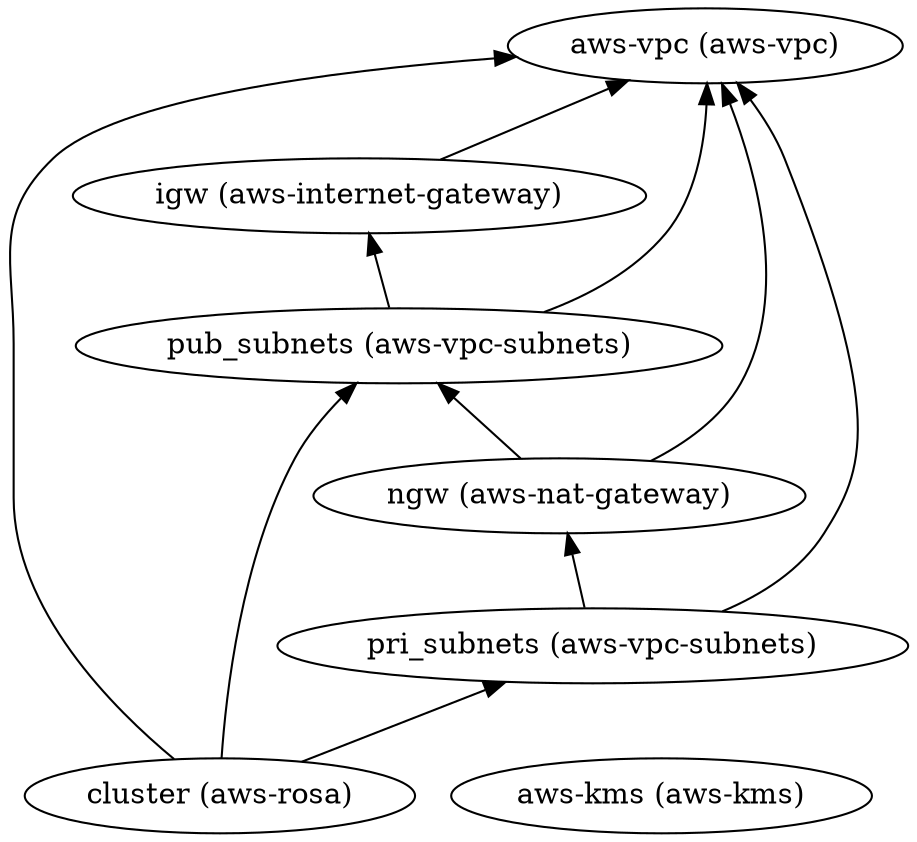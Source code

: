 digraph {
    rankdir="BT"
    "aws-vpc (aws-vpc)"
"igw (aws-internet-gateway)" -> "aws-vpc (aws-vpc)"
"igw (aws-internet-gateway)"
"aws-kms (aws-kms)"
"ngw (aws-nat-gateway)" -> "aws-vpc (aws-vpc)"
"ngw (aws-nat-gateway)" -> "pub_subnets (aws-vpc-subnets)"
"ngw (aws-nat-gateway)"
"pub_subnets (aws-vpc-subnets)" -> "aws-vpc (aws-vpc)"
"pub_subnets (aws-vpc-subnets)" -> "igw (aws-internet-gateway)"
"pub_subnets (aws-vpc-subnets)"
"pri_subnets (aws-vpc-subnets)" -> "aws-vpc (aws-vpc)"
"pri_subnets (aws-vpc-subnets)" -> "ngw (aws-nat-gateway)"
"pri_subnets (aws-vpc-subnets)"
"cluster (aws-rosa)" -> "aws-vpc (aws-vpc)"
"cluster (aws-rosa)" -> "pub_subnets (aws-vpc-subnets)"
"cluster (aws-rosa)" -> "pri_subnets (aws-vpc-subnets)"
"cluster (aws-rosa)"
  }